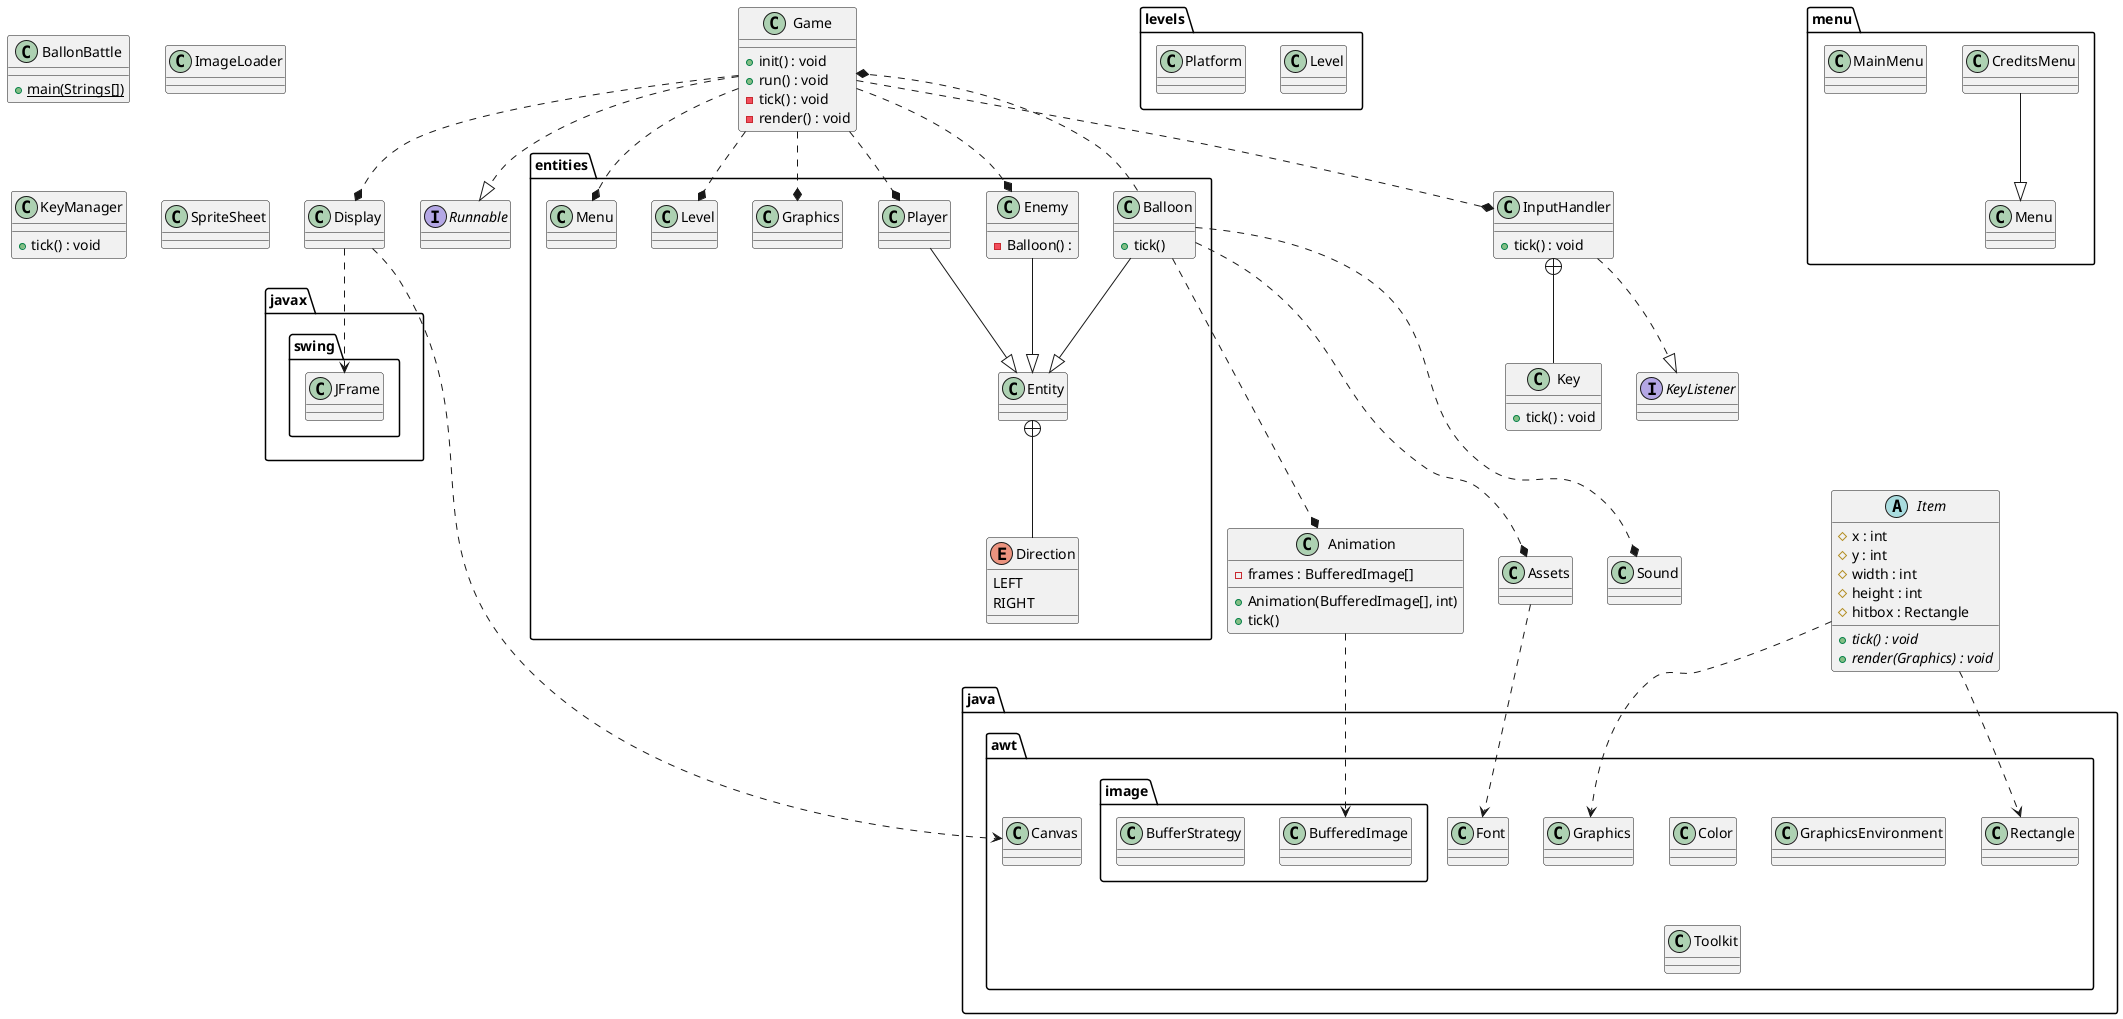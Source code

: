 @startuml
'https://plantuml.com/class-diagram

class Animation {
-frames : BufferedImage[]
+Animation(BufferedImage[], int)
+tick()
}

class Assets {}

class BallonBattle {
{static}+main(Strings[])
}

class Display {}

class Game {
+init() : void
+run() : void
-tick() : void
-render() : void
}
Game ..|> Runnable

interface Runnable {}

class ImageLoader {}
class InputHandler {
+tick() : void
}
InputHandler +-- Key
class Key {
+tick() : void
}

InputHandler ..|> KeyListener
interface KeyListener {}

abstract class Item {
	# x : int
	# y : int
	# width : int
	# height : int
   	# hitbox : Rectangle
    {abstract} + tick() : void
    {abstract} + render(Graphics) : void

}


class KeyManager {
+ tick() : void
}
class Sound {}
class SpriteSheet {}

package entities {

class Balloon {
+tick()
}
Balloon --|> Entity
Enemy --|> Entity
Player --|> Entity
Balloon ...* Animation
Balloon ...* Assets
Balloon ...* Game
Balloon ...* Sound

class Enemy {
    - Balloon() :
}
class Entity {}

Entity +-- Direction
Game ..* Enemy
Game ..* Player
Game ..* Graphics
Game ..* Display
Game ..* Level
Game ...* Menu
Game ..* InputHandler


enum Direction {
    LEFT
    RIGHT
}

class Player {}
}

package levels {
class Level {}
class Platform {}

}

package menu {
class CreditsMenu {}
class MainMenu {}
class Menu {}
CreditsMenu --|> Menu
}

package java.awt {
class Canvas
class Color
class Font
class Graphics
class GraphicsEnvironment
class Rectangle
class Toolkit

Assets ..> Font

Item ..> Rectangle
Item ..> Graphics

package image {
    class BufferedImage
    class BufferStrategy
    Animation ..> BufferedImage
}

}

package javax.swing {
class JFrame
Display ..> JFrame
Display ..> Canvas

}

@enduml